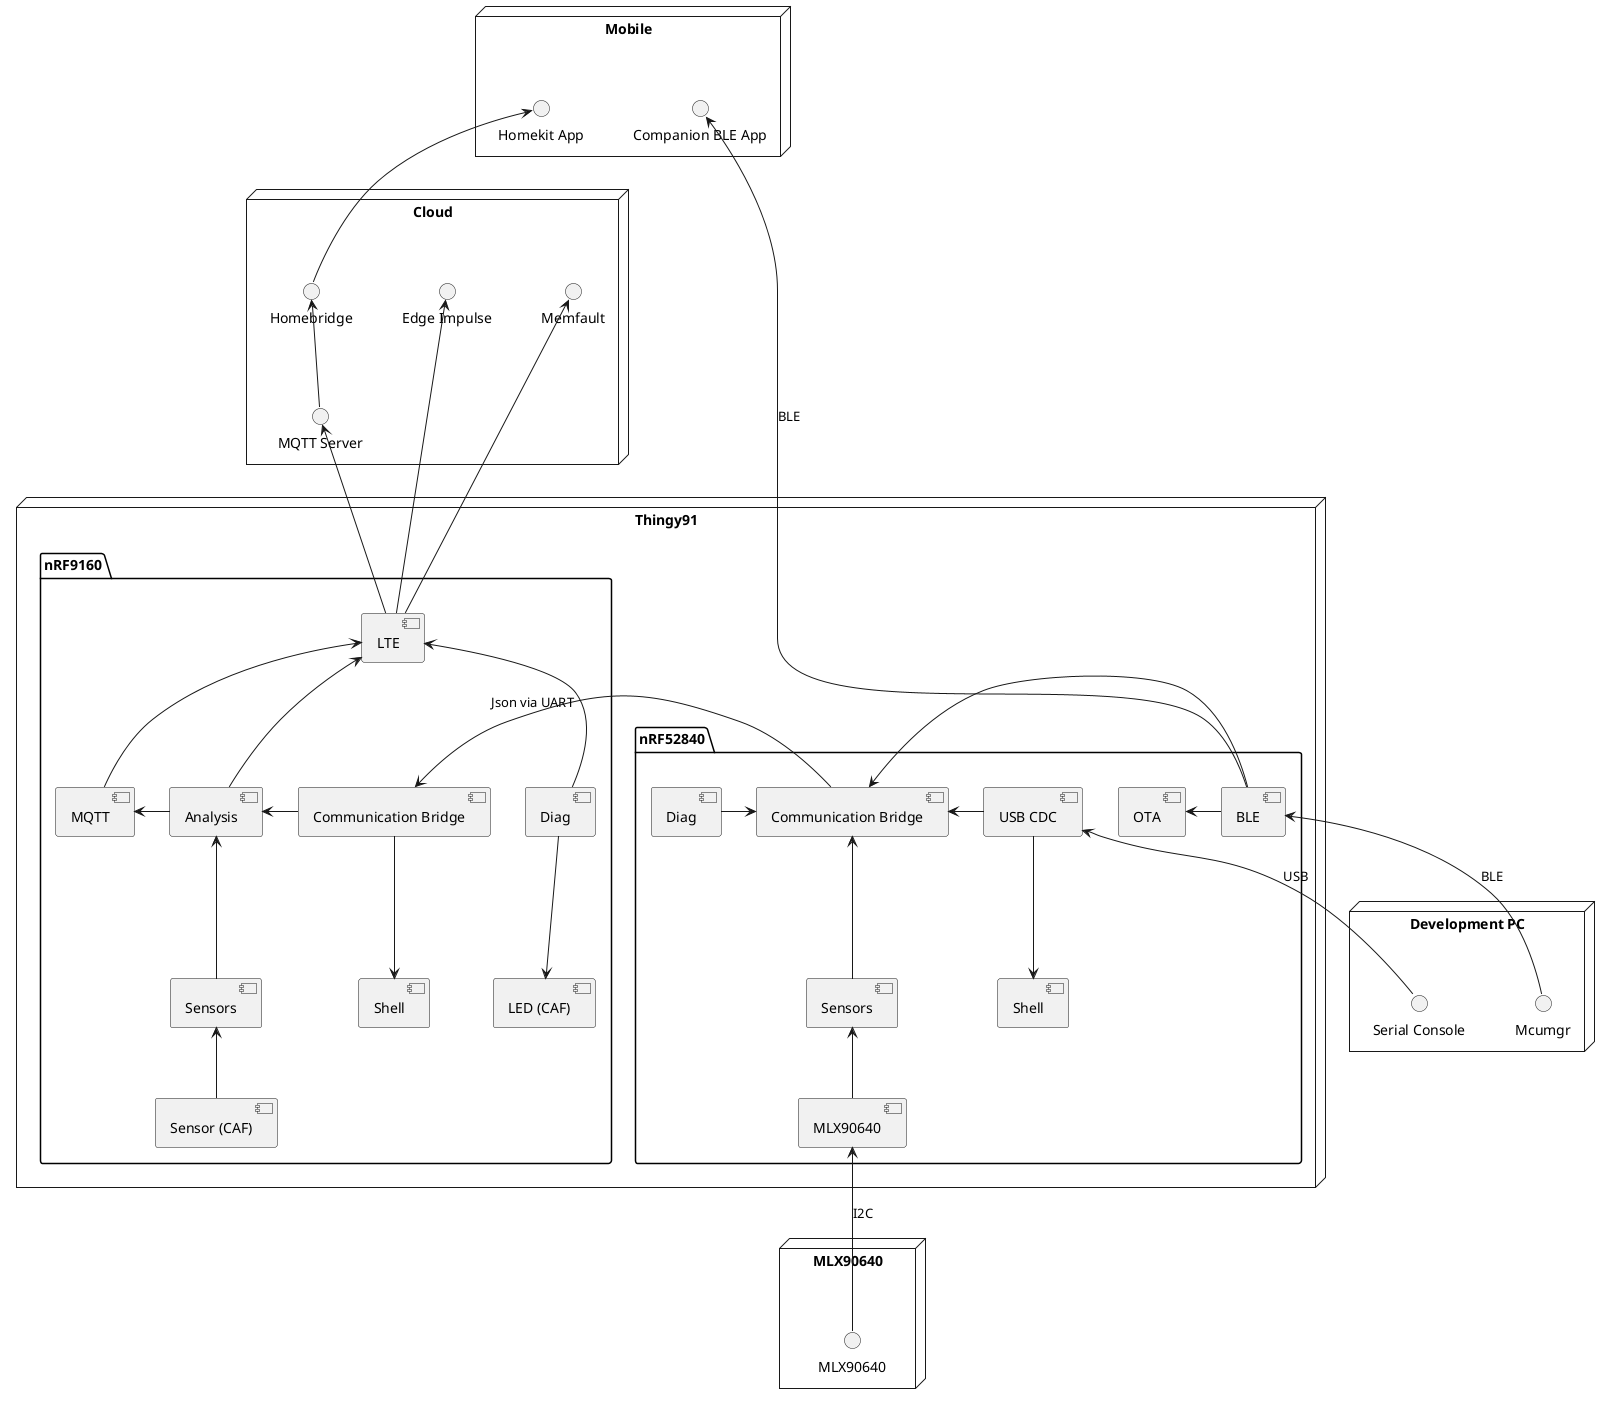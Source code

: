 @startuml
node Thingy91 {
package nRF52840 as nrf52840 {
  component "USB CDC" as nRF52840_usb
  component "BLE" as nRF52840_ble
  component "OTA" as nRF52840_ota
  component "Shell" as nRF52840_shell
  component "Diag" as nRF52840_diag
  component "Sensors" as nRF52840_sensors
  component "MLX90640" as nRF52840_mlx90640
  component "Communication Bridge" as nRF52840_comm
}


nRF52840_usb -left-> nRF52840_comm
nRF52840_usb -down-> nRF52840_shell
nRF52840_ble -left-> nRF52840_comm
nRF52840_ble -left-> nRF52840_ota
nRF52840_diag -> nRF52840_comm
nRF52840_sensors -up-> nRF52840_comm
nRF52840_mlx90640 -up-> nRF52840_sensors

package nRF9160 as nrf9160 {
  component "MQTT" as nrf9160_mqtt
  component "Analysis" as nrf9160_analysis
  component "LTE" as nrf9160_lte
  component "Shell" as nrf9160_shell
  component "Diag" as nrf9160_diag
  component "Sensors" as nrf9160_sensors
  component "Sensor (CAF)" as nrf9160_sensor
  component "LED (CAF)" as nrf9160_led
  component "Communication Bridge" as nrf9160_comm
}
}

nrf9160_comm -left-> nrf9160_analysis
nrf9160_diag -down-> nrf9160_led
nrf9160_analysis -up-> nrf9160_lte
nrf9160_sensor -up-> nrf9160_sensors
nrf9160_sensors -up-> nrf9160_analysis
nrf9160_analysis -left-> nrf9160_mqtt
nrf9160_mqtt -up-> nrf9160_lte
nrf9160_diag -up-> nrf9160_lte
nrf9160_comm -down-> nrf9160_shell

nRF52840_comm -left-> nrf9160_comm : "Json via UART"

node Mobile {
interface "Homekit App" as homekit
interface "Companion BLE App" as companion
}

node MLX90640 {
  interface "MLX90640" as mlx90640
}

node "Development PC" {
  interface "Serial Console" as serial
  interface "Mcumgr" as mcumgr
}

node Cloud {
interface "Edge Impulse" as edge_impulse
interface "MQTT Server" as mqtt_server
interface "Homebridge" as homebridge
interface "Memfault" as memfault
}


nRF52840_ble -up-> companion : BLE
mcumgr -up-> nRF52840_ble : BLE
serial -up-> nRF52840_usb : USB
mlx90640 -up-> nRF52840_mlx90640 : I2C
nrf9160_lte -up-> memfault
nrf9160_lte -up-> mqtt_server
nrf9160_lte -up-> edge_impulse
mqtt_server -up-> homebridge
homebridge -up-> homekit
@enduml
